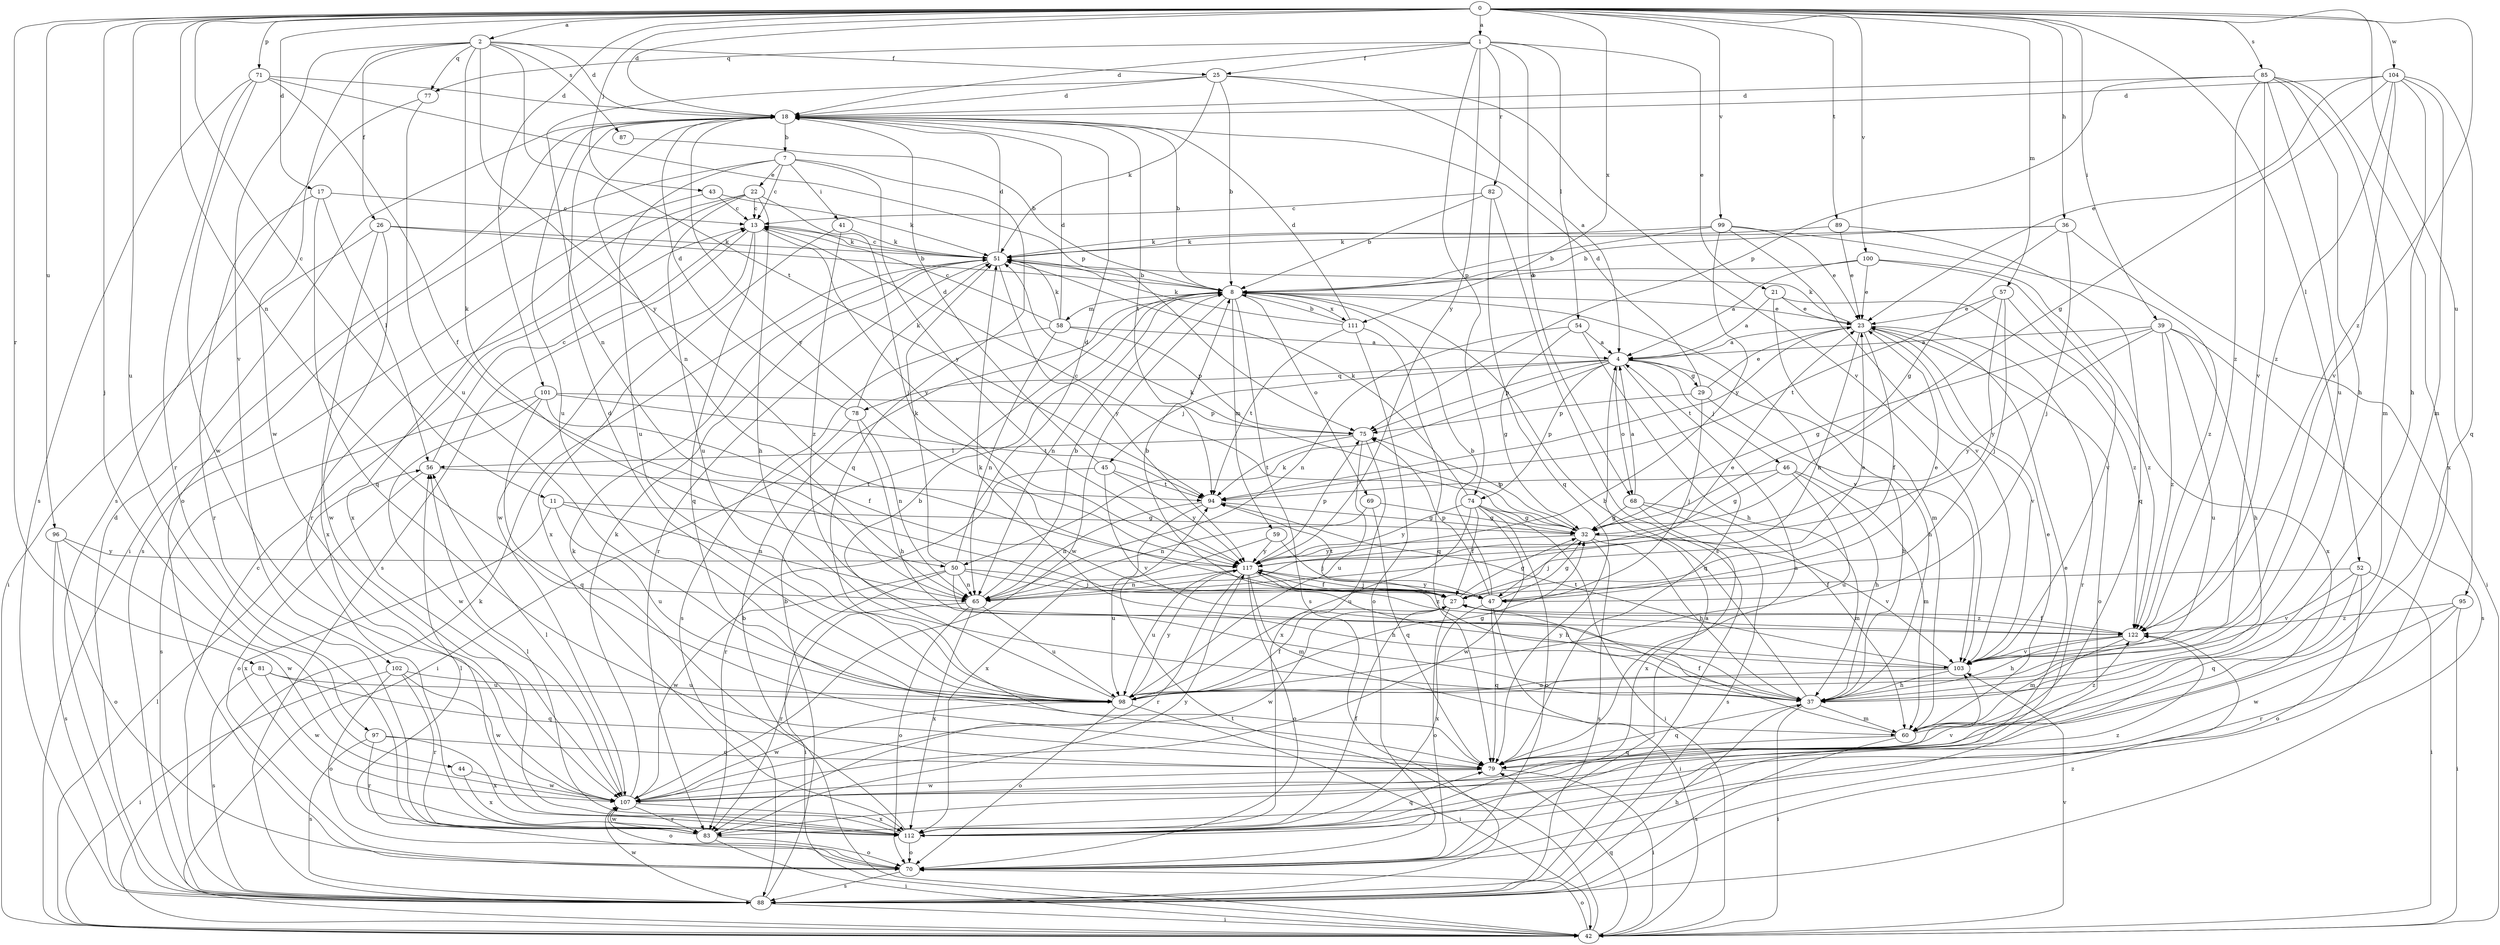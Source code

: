 strict digraph  {
0;
1;
2;
4;
7;
8;
11;
13;
17;
18;
21;
22;
23;
25;
26;
27;
29;
32;
36;
37;
39;
41;
42;
43;
44;
45;
46;
47;
50;
51;
52;
54;
56;
57;
58;
59;
60;
65;
68;
69;
70;
71;
74;
75;
77;
78;
79;
81;
82;
83;
85;
87;
88;
89;
94;
95;
96;
97;
98;
99;
100;
101;
102;
103;
104;
107;
111;
112;
117;
122;
0 -> 1  [label=a];
0 -> 2  [label=a];
0 -> 11  [label=c];
0 -> 17  [label=d];
0 -> 18  [label=d];
0 -> 36  [label=h];
0 -> 39  [label=i];
0 -> 43  [label=j];
0 -> 44  [label=j];
0 -> 52  [label=l];
0 -> 57  [label=m];
0 -> 65  [label=n];
0 -> 71  [label=p];
0 -> 81  [label=r];
0 -> 85  [label=s];
0 -> 89  [label=t];
0 -> 95  [label=u];
0 -> 96  [label=u];
0 -> 97  [label=u];
0 -> 99  [label=v];
0 -> 100  [label=v];
0 -> 101  [label=v];
0 -> 104  [label=w];
0 -> 111  [label=x];
0 -> 122  [label=z];
1 -> 18  [label=d];
1 -> 21  [label=e];
1 -> 25  [label=f];
1 -> 54  [label=l];
1 -> 68  [label=o];
1 -> 74  [label=p];
1 -> 77  [label=q];
1 -> 82  [label=r];
1 -> 117  [label=y];
2 -> 18  [label=d];
2 -> 25  [label=f];
2 -> 26  [label=f];
2 -> 50  [label=k];
2 -> 77  [label=q];
2 -> 87  [label=s];
2 -> 94  [label=t];
2 -> 102  [label=v];
2 -> 107  [label=w];
2 -> 117  [label=y];
4 -> 29  [label=g];
4 -> 37  [label=h];
4 -> 45  [label=j];
4 -> 46  [label=j];
4 -> 50  [label=k];
4 -> 68  [label=o];
4 -> 74  [label=p];
4 -> 75  [label=p];
4 -> 78  [label=q];
4 -> 79  [label=q];
7 -> 13  [label=c];
7 -> 22  [label=e];
7 -> 41  [label=i];
7 -> 42  [label=i];
7 -> 79  [label=q];
7 -> 98  [label=u];
7 -> 117  [label=y];
8 -> 23  [label=e];
8 -> 58  [label=m];
8 -> 59  [label=m];
8 -> 65  [label=n];
8 -> 69  [label=o];
8 -> 88  [label=s];
8 -> 103  [label=v];
8 -> 107  [label=w];
8 -> 111  [label=x];
11 -> 32  [label=g];
11 -> 65  [label=n];
11 -> 98  [label=u];
11 -> 112  [label=x];
13 -> 51  [label=k];
13 -> 79  [label=q];
13 -> 88  [label=s];
13 -> 107  [label=w];
13 -> 117  [label=y];
17 -> 13  [label=c];
17 -> 56  [label=l];
17 -> 79  [label=q];
17 -> 83  [label=r];
18 -> 7  [label=b];
18 -> 8  [label=b];
18 -> 65  [label=n];
18 -> 70  [label=o];
18 -> 94  [label=t];
18 -> 98  [label=u];
18 -> 117  [label=y];
21 -> 4  [label=a];
21 -> 23  [label=e];
21 -> 60  [label=m];
21 -> 122  [label=z];
22 -> 13  [label=c];
22 -> 37  [label=h];
22 -> 47  [label=j];
22 -> 83  [label=r];
22 -> 98  [label=u];
22 -> 112  [label=x];
23 -> 4  [label=a];
23 -> 27  [label=f];
23 -> 51  [label=k];
23 -> 65  [label=n];
23 -> 70  [label=o];
23 -> 83  [label=r];
23 -> 94  [label=t];
23 -> 103  [label=v];
25 -> 4  [label=a];
25 -> 8  [label=b];
25 -> 18  [label=d];
25 -> 51  [label=k];
25 -> 65  [label=n];
25 -> 103  [label=v];
26 -> 8  [label=b];
26 -> 42  [label=i];
26 -> 51  [label=k];
26 -> 107  [label=w];
26 -> 112  [label=x];
27 -> 8  [label=b];
27 -> 23  [label=e];
27 -> 32  [label=g];
27 -> 70  [label=o];
27 -> 94  [label=t];
27 -> 107  [label=w];
27 -> 122  [label=z];
29 -> 18  [label=d];
29 -> 23  [label=e];
29 -> 37  [label=h];
29 -> 47  [label=j];
29 -> 75  [label=p];
32 -> 13  [label=c];
32 -> 37  [label=h];
32 -> 47  [label=j];
32 -> 51  [label=k];
32 -> 75  [label=p];
32 -> 88  [label=s];
32 -> 103  [label=v];
32 -> 117  [label=y];
36 -> 8  [label=b];
36 -> 32  [label=g];
36 -> 42  [label=i];
36 -> 47  [label=j];
36 -> 51  [label=k];
37 -> 8  [label=b];
37 -> 42  [label=i];
37 -> 60  [label=m];
37 -> 79  [label=q];
37 -> 117  [label=y];
39 -> 4  [label=a];
39 -> 32  [label=g];
39 -> 37  [label=h];
39 -> 88  [label=s];
39 -> 98  [label=u];
39 -> 117  [label=y];
39 -> 122  [label=z];
41 -> 51  [label=k];
41 -> 112  [label=x];
41 -> 122  [label=z];
42 -> 8  [label=b];
42 -> 51  [label=k];
42 -> 56  [label=l];
42 -> 70  [label=o];
42 -> 79  [label=q];
42 -> 94  [label=t];
42 -> 103  [label=v];
43 -> 13  [label=c];
43 -> 51  [label=k];
43 -> 88  [label=s];
44 -> 107  [label=w];
44 -> 112  [label=x];
45 -> 18  [label=d];
45 -> 83  [label=r];
45 -> 94  [label=t];
45 -> 103  [label=v];
45 -> 117  [label=y];
46 -> 32  [label=g];
46 -> 37  [label=h];
46 -> 60  [label=m];
46 -> 94  [label=t];
46 -> 98  [label=u];
47 -> 8  [label=b];
47 -> 23  [label=e];
47 -> 32  [label=g];
47 -> 42  [label=i];
47 -> 75  [label=p];
47 -> 79  [label=q];
47 -> 112  [label=x];
47 -> 117  [label=y];
50 -> 18  [label=d];
50 -> 37  [label=h];
50 -> 42  [label=i];
50 -> 47  [label=j];
50 -> 51  [label=k];
50 -> 65  [label=n];
50 -> 107  [label=w];
50 -> 122  [label=z];
51 -> 8  [label=b];
51 -> 13  [label=c];
51 -> 18  [label=d];
51 -> 83  [label=r];
51 -> 117  [label=y];
52 -> 27  [label=f];
52 -> 42  [label=i];
52 -> 70  [label=o];
52 -> 79  [label=q];
52 -> 103  [label=v];
54 -> 4  [label=a];
54 -> 32  [label=g];
54 -> 37  [label=h];
54 -> 65  [label=n];
56 -> 13  [label=c];
56 -> 70  [label=o];
56 -> 94  [label=t];
57 -> 23  [label=e];
57 -> 47  [label=j];
57 -> 94  [label=t];
57 -> 117  [label=y];
57 -> 122  [label=z];
58 -> 4  [label=a];
58 -> 13  [label=c];
58 -> 18  [label=d];
58 -> 51  [label=k];
58 -> 65  [label=n];
58 -> 75  [label=p];
58 -> 88  [label=s];
59 -> 47  [label=j];
59 -> 98  [label=u];
59 -> 117  [label=y];
60 -> 23  [label=e];
60 -> 27  [label=f];
60 -> 79  [label=q];
60 -> 88  [label=s];
60 -> 122  [label=z];
65 -> 8  [label=b];
65 -> 23  [label=e];
65 -> 70  [label=o];
65 -> 83  [label=r];
65 -> 98  [label=u];
65 -> 112  [label=x];
68 -> 4  [label=a];
68 -> 32  [label=g];
68 -> 60  [label=m];
68 -> 88  [label=s];
68 -> 112  [label=x];
69 -> 32  [label=g];
69 -> 65  [label=n];
69 -> 79  [label=q];
70 -> 4  [label=a];
70 -> 56  [label=l];
70 -> 88  [label=s];
71 -> 18  [label=d];
71 -> 27  [label=f];
71 -> 75  [label=p];
71 -> 83  [label=r];
71 -> 88  [label=s];
71 -> 107  [label=w];
74 -> 27  [label=f];
74 -> 32  [label=g];
74 -> 42  [label=i];
74 -> 51  [label=k];
74 -> 70  [label=o];
74 -> 98  [label=u];
74 -> 107  [label=w];
74 -> 117  [label=y];
75 -> 56  [label=l];
75 -> 94  [label=t];
75 -> 98  [label=u];
75 -> 112  [label=x];
77 -> 88  [label=s];
77 -> 98  [label=u];
78 -> 18  [label=d];
78 -> 37  [label=h];
78 -> 42  [label=i];
78 -> 51  [label=k];
78 -> 65  [label=n];
79 -> 4  [label=a];
79 -> 42  [label=i];
79 -> 107  [label=w];
81 -> 79  [label=q];
81 -> 88  [label=s];
81 -> 98  [label=u];
81 -> 107  [label=w];
82 -> 8  [label=b];
82 -> 13  [label=c];
82 -> 79  [label=q];
82 -> 88  [label=s];
83 -> 42  [label=i];
83 -> 70  [label=o];
83 -> 107  [label=w];
83 -> 117  [label=y];
85 -> 18  [label=d];
85 -> 37  [label=h];
85 -> 60  [label=m];
85 -> 75  [label=p];
85 -> 98  [label=u];
85 -> 103  [label=v];
85 -> 112  [label=x];
85 -> 122  [label=z];
87 -> 8  [label=b];
88 -> 8  [label=b];
88 -> 13  [label=c];
88 -> 18  [label=d];
88 -> 37  [label=h];
88 -> 42  [label=i];
88 -> 107  [label=w];
88 -> 122  [label=z];
89 -> 23  [label=e];
89 -> 51  [label=k];
89 -> 79  [label=q];
94 -> 32  [label=g];
94 -> 65  [label=n];
94 -> 112  [label=x];
95 -> 42  [label=i];
95 -> 83  [label=r];
95 -> 107  [label=w];
95 -> 122  [label=z];
96 -> 70  [label=o];
96 -> 88  [label=s];
96 -> 107  [label=w];
96 -> 117  [label=y];
97 -> 79  [label=q];
97 -> 83  [label=r];
97 -> 88  [label=s];
97 -> 112  [label=x];
98 -> 8  [label=b];
98 -> 18  [label=d];
98 -> 27  [label=f];
98 -> 32  [label=g];
98 -> 42  [label=i];
98 -> 70  [label=o];
98 -> 107  [label=w];
98 -> 117  [label=y];
99 -> 8  [label=b];
99 -> 23  [label=e];
99 -> 51  [label=k];
99 -> 103  [label=v];
99 -> 117  [label=y];
99 -> 122  [label=z];
100 -> 4  [label=a];
100 -> 8  [label=b];
100 -> 23  [label=e];
100 -> 103  [label=v];
100 -> 112  [label=x];
101 -> 27  [label=f];
101 -> 75  [label=p];
101 -> 79  [label=q];
101 -> 88  [label=s];
101 -> 94  [label=t];
101 -> 107  [label=w];
102 -> 42  [label=i];
102 -> 70  [label=o];
102 -> 83  [label=r];
102 -> 98  [label=u];
102 -> 107  [label=w];
103 -> 37  [label=h];
103 -> 51  [label=k];
103 -> 94  [label=t];
103 -> 98  [label=u];
104 -> 18  [label=d];
104 -> 23  [label=e];
104 -> 32  [label=g];
104 -> 37  [label=h];
104 -> 60  [label=m];
104 -> 79  [label=q];
104 -> 103  [label=v];
104 -> 122  [label=z];
107 -> 23  [label=e];
107 -> 51  [label=k];
107 -> 56  [label=l];
107 -> 70  [label=o];
107 -> 83  [label=r];
107 -> 103  [label=v];
107 -> 112  [label=x];
111 -> 8  [label=b];
111 -> 18  [label=d];
111 -> 51  [label=k];
111 -> 70  [label=o];
111 -> 79  [label=q];
111 -> 94  [label=t];
112 -> 27  [label=f];
112 -> 51  [label=k];
112 -> 56  [label=l];
112 -> 70  [label=o];
112 -> 79  [label=q];
112 -> 122  [label=z];
117 -> 27  [label=f];
117 -> 37  [label=h];
117 -> 47  [label=j];
117 -> 60  [label=m];
117 -> 65  [label=n];
117 -> 70  [label=o];
117 -> 75  [label=p];
117 -> 83  [label=r];
117 -> 98  [label=u];
122 -> 27  [label=f];
122 -> 37  [label=h];
122 -> 60  [label=m];
122 -> 103  [label=v];
}
